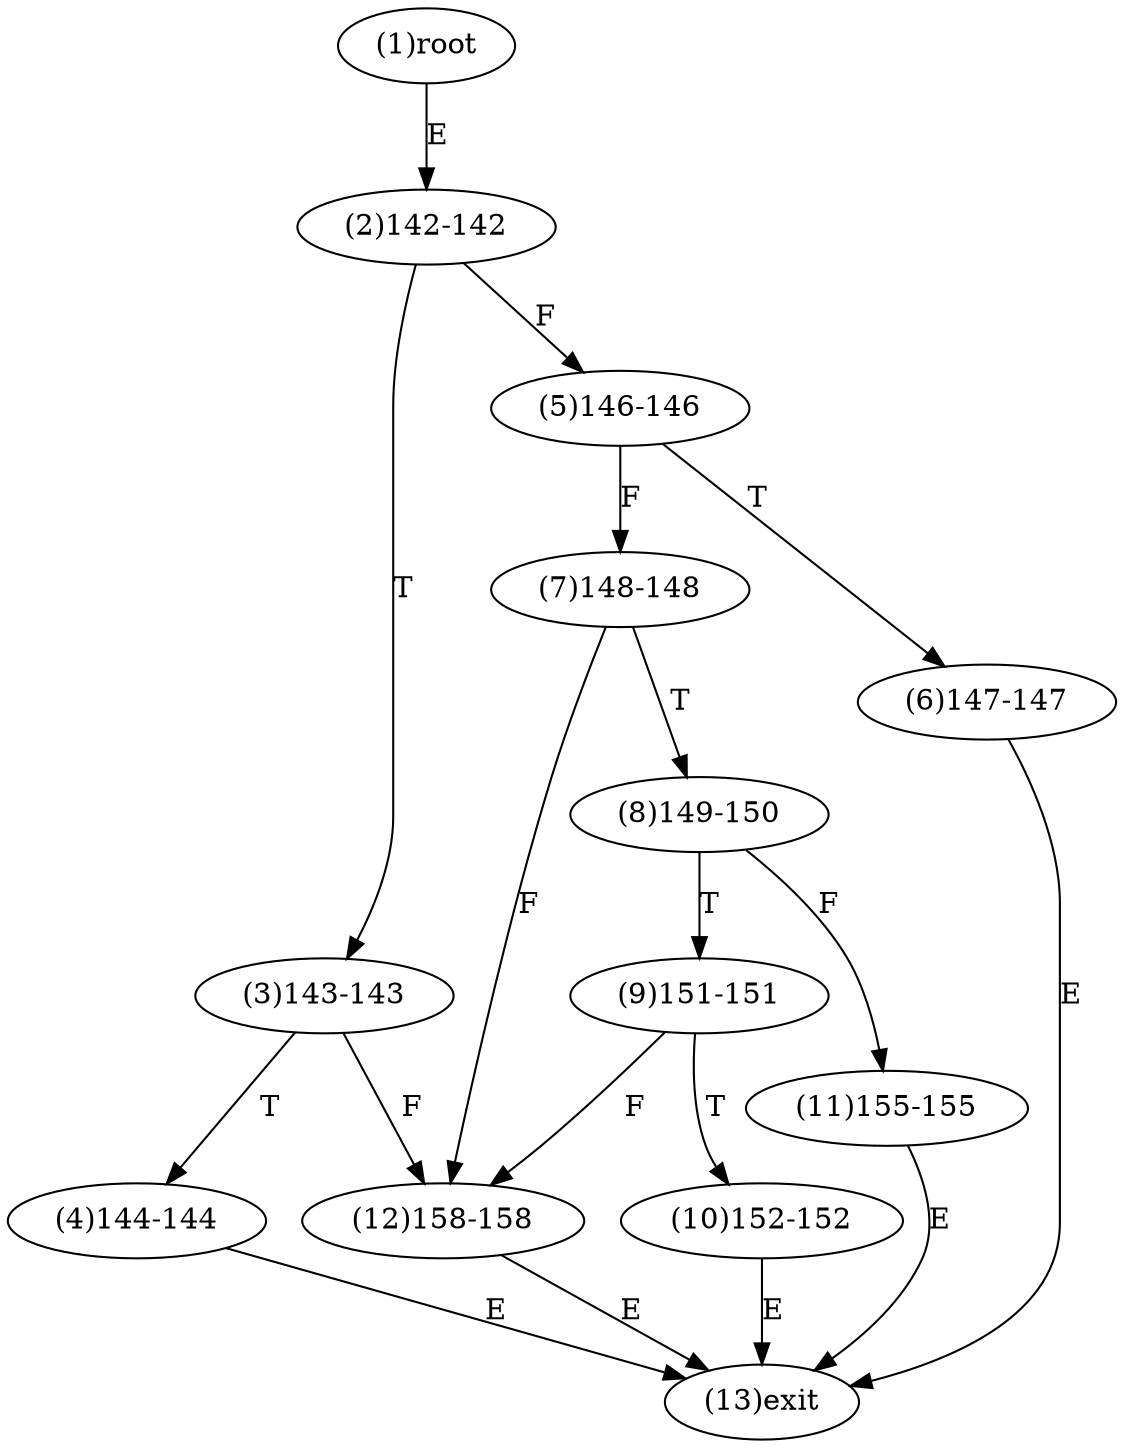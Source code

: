 digraph "" { 
1[ label="(1)root"];
2[ label="(2)142-142"];
3[ label="(3)143-143"];
4[ label="(4)144-144"];
5[ label="(5)146-146"];
6[ label="(6)147-147"];
7[ label="(7)148-148"];
8[ label="(8)149-150"];
9[ label="(9)151-151"];
10[ label="(10)152-152"];
11[ label="(11)155-155"];
12[ label="(12)158-158"];
13[ label="(13)exit"];
1->2[ label="E"];
2->5[ label="F"];
2->3[ label="T"];
3->12[ label="F"];
3->4[ label="T"];
4->13[ label="E"];
5->7[ label="F"];
5->6[ label="T"];
6->13[ label="E"];
7->12[ label="F"];
7->8[ label="T"];
8->11[ label="F"];
8->9[ label="T"];
9->12[ label="F"];
9->10[ label="T"];
10->13[ label="E"];
11->13[ label="E"];
12->13[ label="E"];
}
